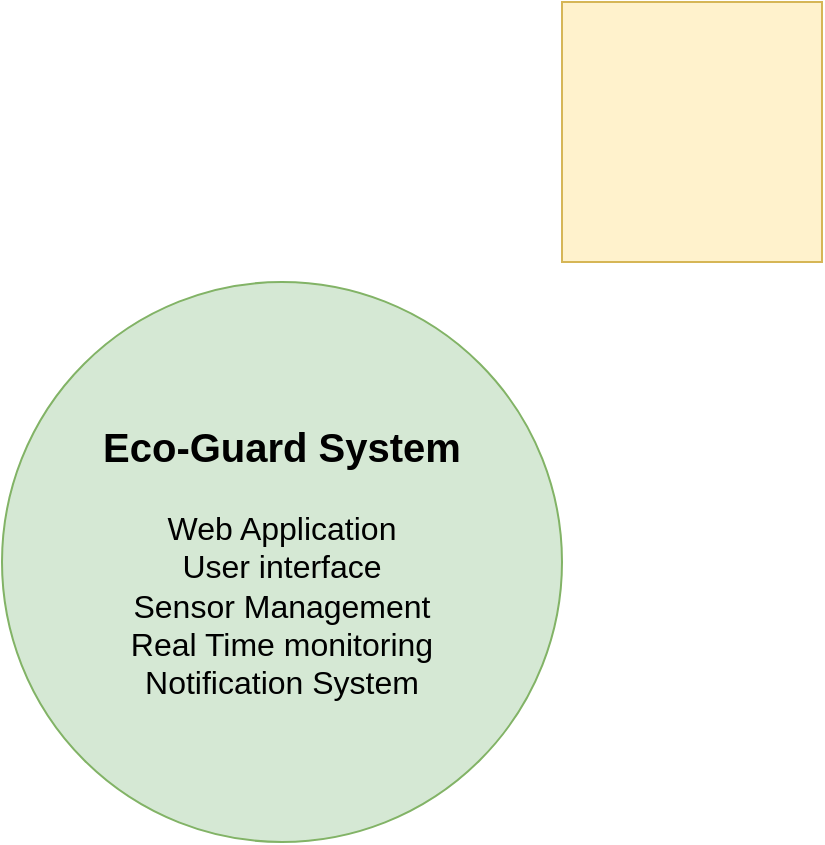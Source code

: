 <mxfile version="22.1.21" type="github">
  <diagram name="Page-1" id="isF_3AFGJhiwNA9Eiq8M">
    <mxGraphModel dx="2066" dy="1179" grid="1" gridSize="10" guides="1" tooltips="1" connect="1" arrows="1" fold="1" page="1" pageScale="1" pageWidth="850" pageHeight="1100" math="0" shadow="0">
      <root>
        <mxCell id="0" />
        <mxCell id="1" parent="0" />
        <mxCell id="8bSUecY0tnSQXILsxd97-2" value="&lt;font style=&quot;border-color: var(--border-color); font-size: 20px;&quot;&gt;&lt;b style=&quot;border-color: var(--border-color);&quot;&gt;Eco-Guard System&lt;br style=&quot;border-color: var(--border-color);&quot;&gt;&lt;/b&gt;&lt;/font&gt;&lt;br style=&quot;border-color: var(--border-color);&quot;&gt;Web Application&lt;br style=&quot;border-color: var(--border-color);&quot;&gt;User interface&lt;br style=&quot;border-color: var(--border-color);&quot;&gt;Sensor Management&lt;br style=&quot;border-color: var(--border-color);&quot;&gt;Real Time monitoring&lt;br style=&quot;border-color: var(--border-color);&quot;&gt;Notification System" style="ellipse;whiteSpace=wrap;html=1;aspect=fixed;fontSize=16;fillColor=#d5e8d4;strokeColor=#82b366;" vertex="1" parent="1">
          <mxGeometry x="280" y="340" width="280" height="280" as="geometry" />
        </mxCell>
        <mxCell id="8bSUecY0tnSQXILsxd97-3" value="" style="whiteSpace=wrap;html=1;aspect=fixed;fontSize=16;fillColor=#fff2cc;strokeColor=#d6b656;" vertex="1" parent="1">
          <mxGeometry x="560" y="200" width="130" height="130" as="geometry" />
        </mxCell>
      </root>
    </mxGraphModel>
  </diagram>
</mxfile>
